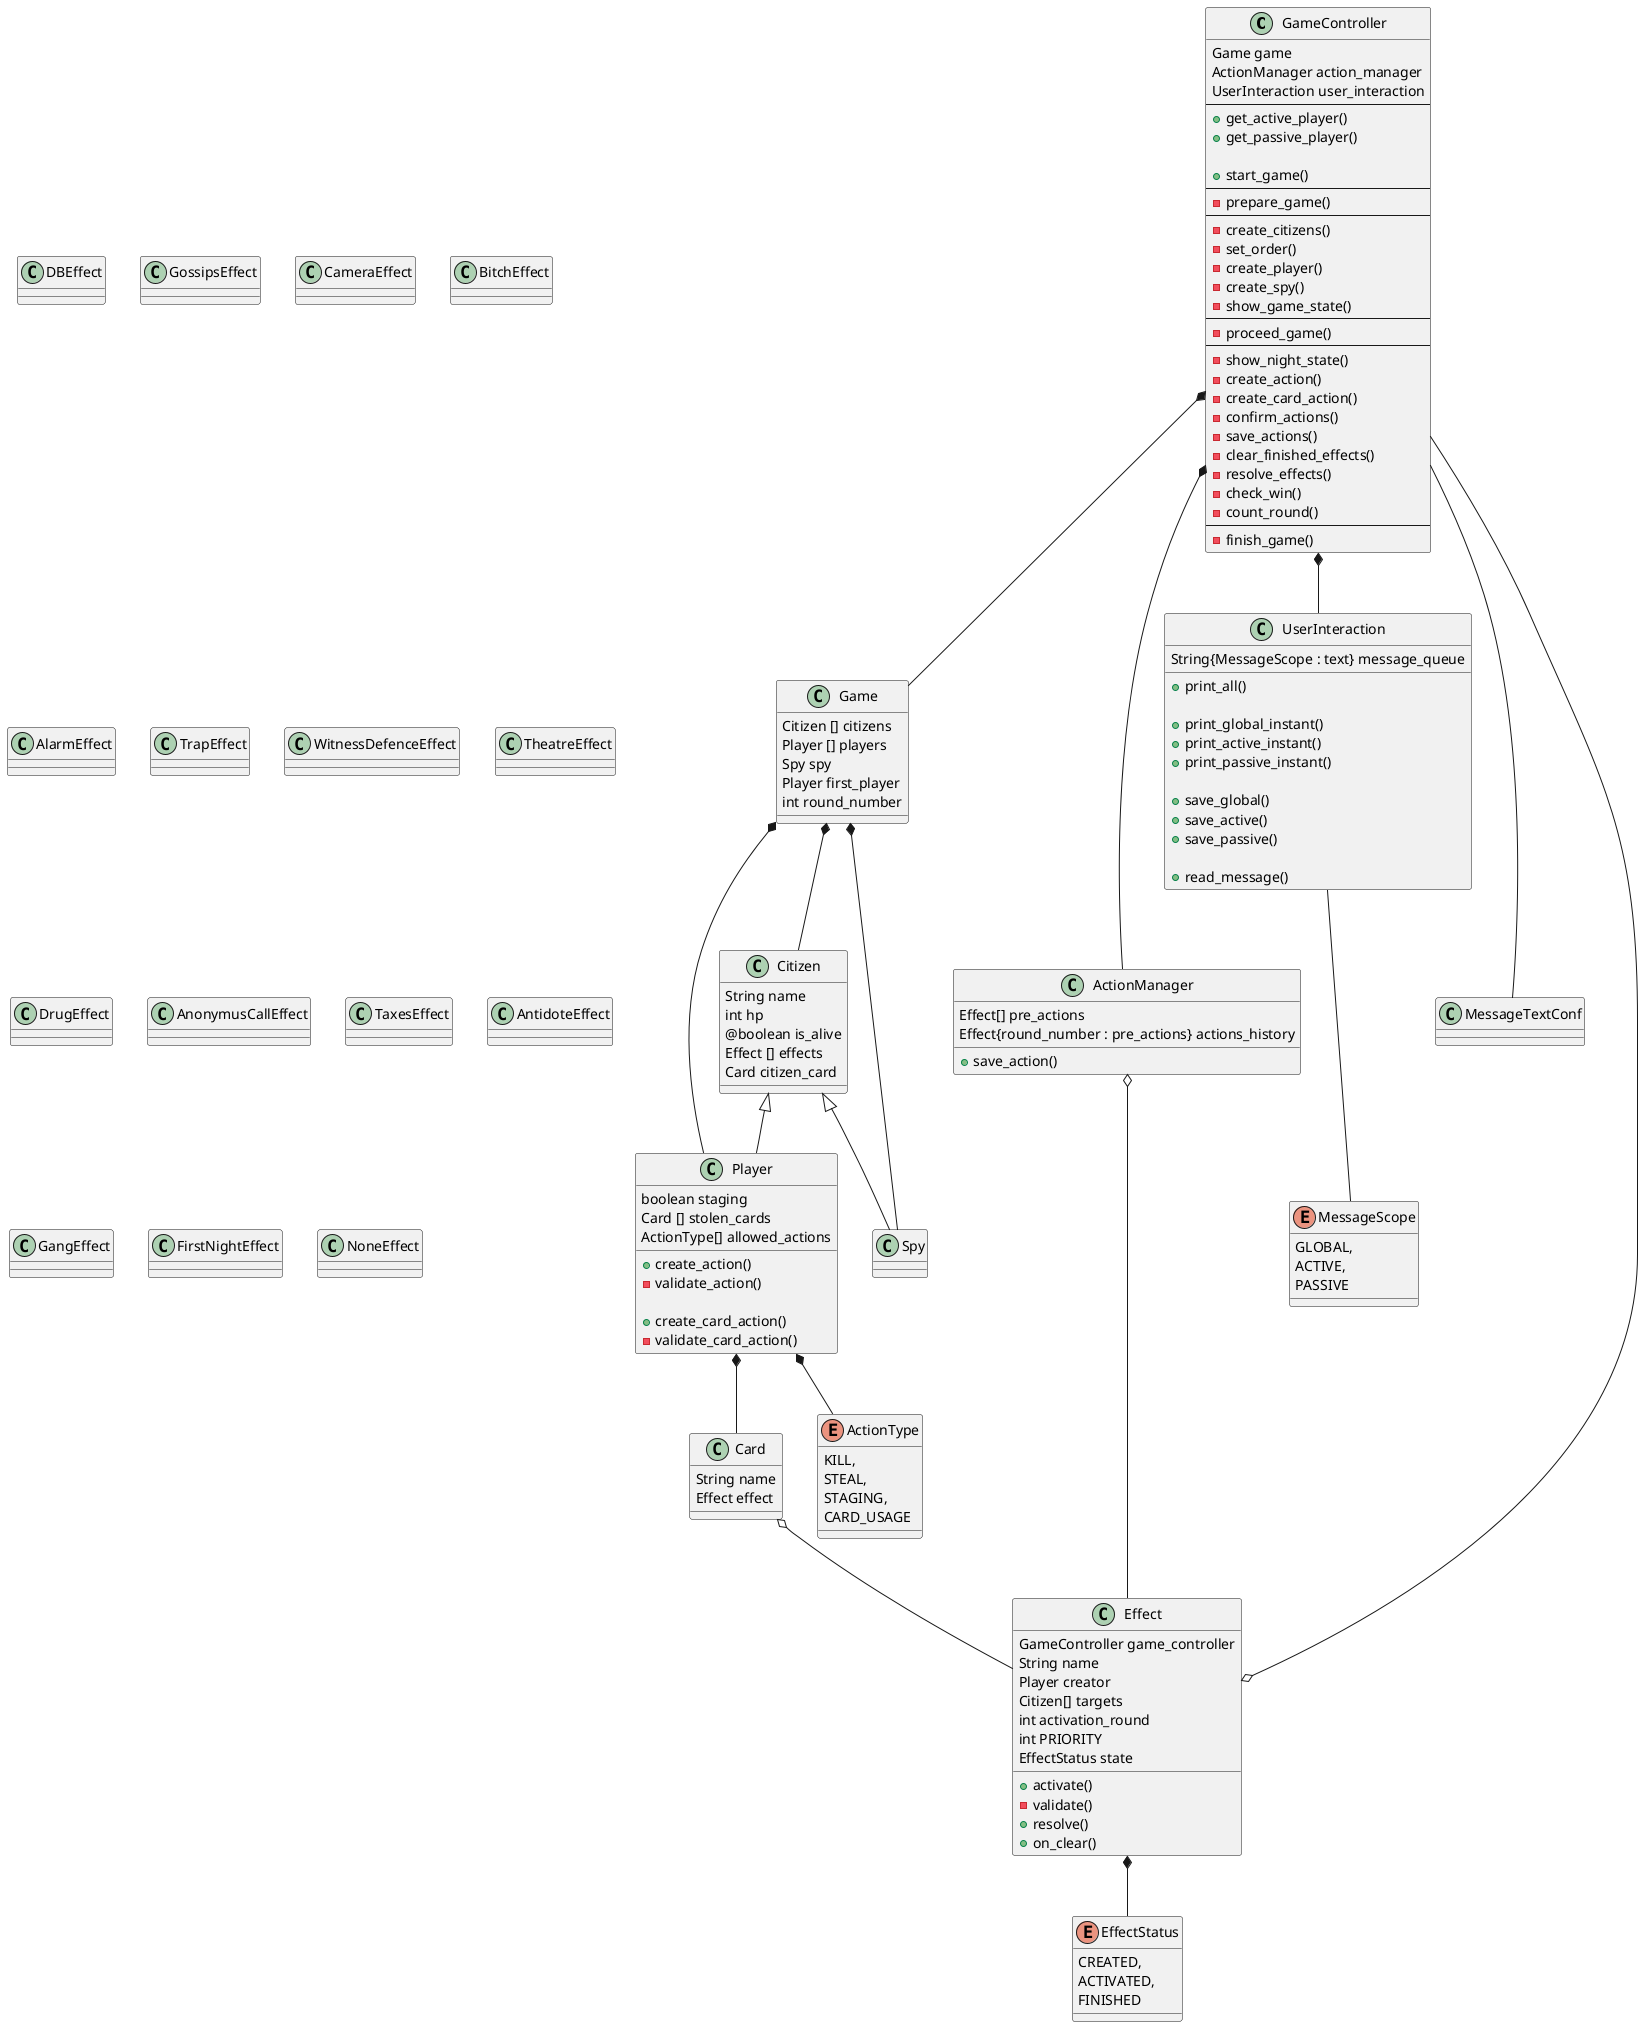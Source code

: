 @startuml murder_battle_architecture

GameController *-- Game
GameController *-- ActionManager
GameController *-- UserInteraction
GameController --- MessageTextConf
Effect o-- GameController
UserInteraction --- MessageScope
Game *-- Citizen
Game *-- Player
Game *-- Spy
Player *-- Card
Player *-- ActionType
Card o-- Effect
ActionManager o-- Effect
Effect *-- EffectStatus


class Game {
    Citizen [] citizens
    Player [] players
    Spy spy
    Player first_player
    int round_number
}

class MessageTextConf {
}

class ActionManager {
   Effect[] pre_actions
   Effect{round_number : pre_actions} actions_history

   +save_action()
}

class UserInteraction {
   String{MessageScope : text} message_queue

   +print_all()

   +print_global_instant()
   +print_active_instant()
   +print_passive_instant()

   +save_global()
   +save_active()
   +save_passive()

   +read_message()
}

class GameController {
    Game game
    ActionManager action_manager
    UserInteraction user_interaction
    --
    'Will be calculated by round number (even or odd)
    +get_active_player()
    +get_passive_player()

    +start_game()
    --
    -prepare_game()
    --
    -create_citizens()
    -set_order()
    -create_player()
    -create_spy()
    -show_game_state()
    --
    -proceed_game()
    --
    -show_night_state()
    -create_action()
    -create_card_action()
    -confirm_actions()
    'Find relevant citizens for each effect and add relevant effect into the citizen's Effects list from pre_actions list. Move pre_actions list to actions_history dictionary under the active_round key.
    -save_actions()
    -clear_finished_effects()
    -resolve_effects()
    -check_win()
    -count_round()
    --
    -finish_game()
}

class Citizen {
    String name
    int hp
    @boolean is_alive
    Effect [] effects
    Card citizen_card
}

class Player extends Citizen {
    boolean staging
    Card [] stolen_cards
    ActionType[] allowed_actions

    +create_action()
    -validate_action()

    +create_card_action()
    -validate_card_action()
}

class Spy extends Citizen {

}

class Card {
    String name
    Effect effect
}

class Effect {
    GameController game_controller
    String name
    Player creator
    Citizen[] targets
    int activation_round
    int PRIORITY
    EffectStatus state

    +activate()
    -validate()
    +resolve()
    +on_clear()
}

class DBEffect {

}

class GossipsEffect {

}

class CameraEffect {

}

class BitchEffect {

}

class AlarmEffect {

}

class TrapEffect {

}

class WitnessDefenceEffect {

}

class TheatreEffect {

}

class DrugEffect {

}

class AnonymusCallEffect {

}

class TaxesEffect {

}

class AntidoteEffect {

}

class GangEffect {

}

class FirstNightEffect {

}

class NoneEffect {

}

enum ActionType {
    KILL,
    STEAL,
    STAGING,
    CARD_USAGE
}

enum EffectStatus {
    CREATED,
    ACTIVATED,
    FINISHED
}

enum MessageScope {
    GLOBAL,
    ACTIVE,
    PASSIVE
}
@enduml
